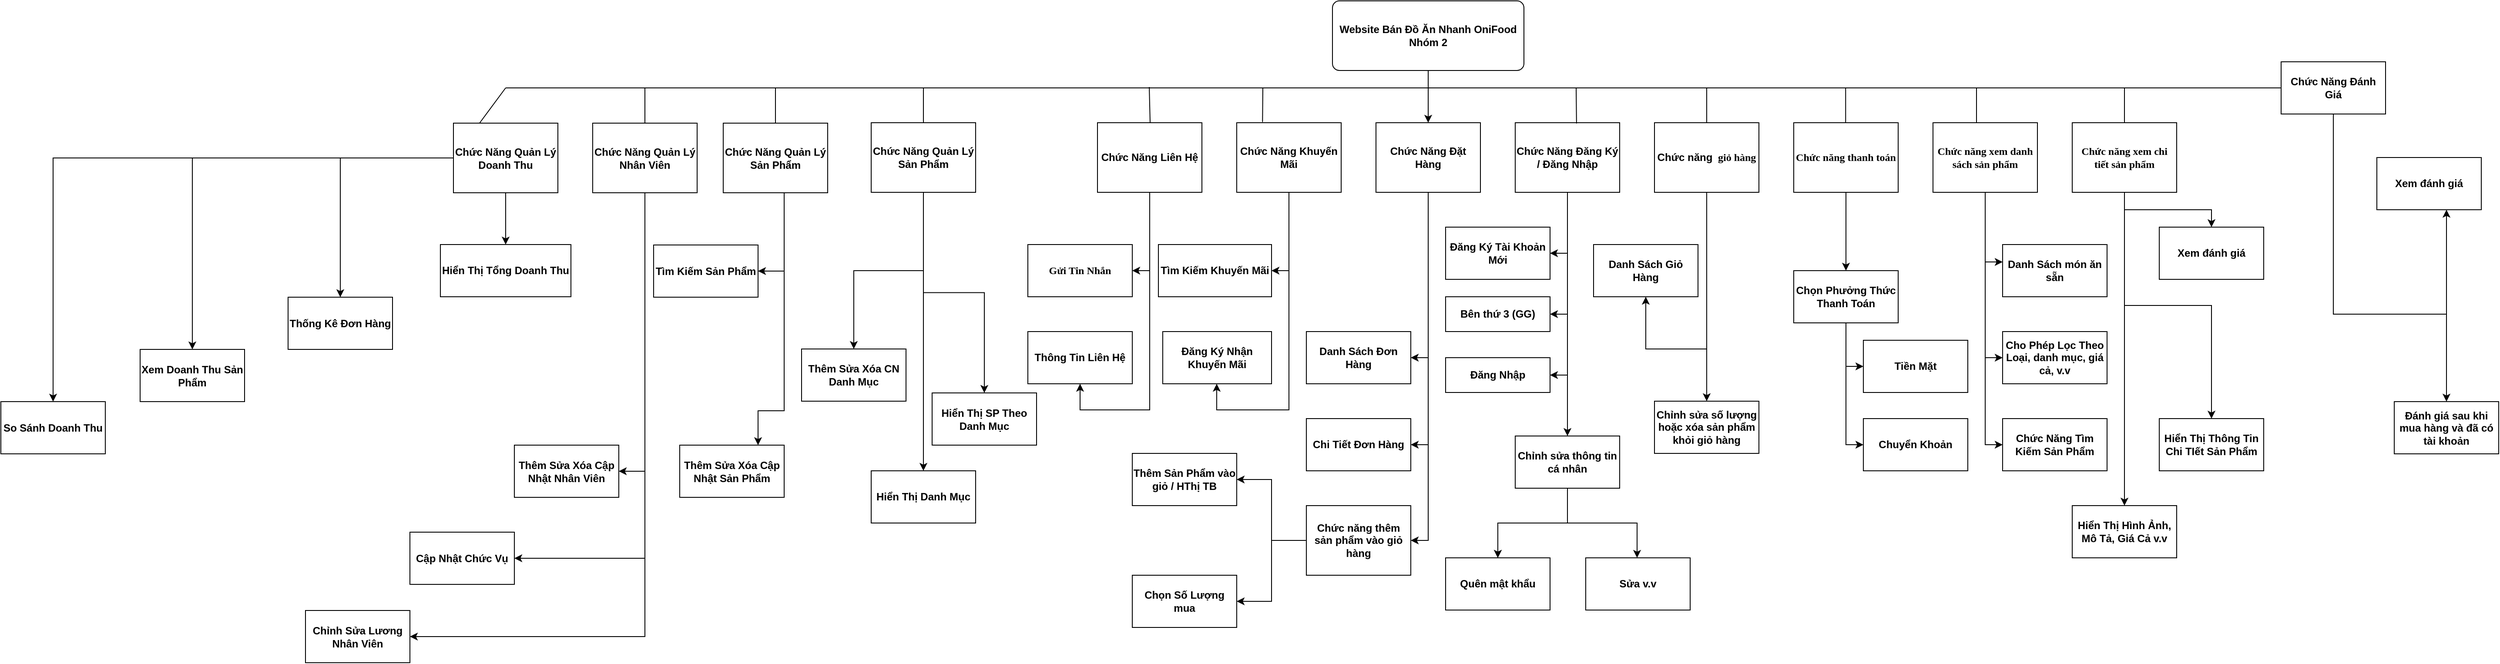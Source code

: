 <mxfile version="21.7.5" type="device">
  <diagram name="OniFood" id="OR6b2VPuBH0pc7KahTQA">
    <mxGraphModel dx="2245" dy="820" grid="1" gridSize="10" guides="1" tooltips="1" connect="1" arrows="1" fold="1" page="1" pageScale="1" pageWidth="827" pageHeight="1169" math="0" shadow="0">
      <root>
        <mxCell id="0" />
        <mxCell id="1" parent="0" />
        <mxCell id="JXF57cdKHZxP8kZ4O-Q4-38" value="" style="edgeStyle=orthogonalEdgeStyle;rounded=0;orthogonalLoop=1;jettySize=auto;html=1;align=center;fontStyle=1" parent="1" source="JXF57cdKHZxP8kZ4O-Q4-4" target="JXF57cdKHZxP8kZ4O-Q4-37" edge="1">
          <mxGeometry relative="1" as="geometry" />
        </mxCell>
        <mxCell id="JXF57cdKHZxP8kZ4O-Q4-40" value="" style="edgeStyle=orthogonalEdgeStyle;rounded=0;orthogonalLoop=1;jettySize=auto;html=1;align=center;fontStyle=1" parent="1" source="JXF57cdKHZxP8kZ4O-Q4-4" target="JXF57cdKHZxP8kZ4O-Q4-39" edge="1">
          <mxGeometry relative="1" as="geometry" />
        </mxCell>
        <mxCell id="JXF57cdKHZxP8kZ4O-Q4-42" value="" style="rounded=0;orthogonalLoop=1;jettySize=auto;html=1;align=center;fontStyle=1;edgeStyle=orthogonalEdgeStyle;" parent="1" source="JXF57cdKHZxP8kZ4O-Q4-4" target="JXF57cdKHZxP8kZ4O-Q4-41" edge="1">
          <mxGeometry relative="1" as="geometry" />
        </mxCell>
        <mxCell id="JXF57cdKHZxP8kZ4O-Q4-44" value="" style="edgeStyle=orthogonalEdgeStyle;rounded=0;orthogonalLoop=1;jettySize=auto;html=1;" parent="1" source="JXF57cdKHZxP8kZ4O-Q4-4" target="JXF57cdKHZxP8kZ4O-Q4-43" edge="1">
          <mxGeometry relative="1" as="geometry" />
        </mxCell>
        <mxCell id="JXF57cdKHZxP8kZ4O-Q4-4" value="Chức Năng Quản Lý Doanh Thu" style="whiteSpace=wrap;html=1;align=center;fontStyle=1" parent="1" vertex="1">
          <mxGeometry x="-60" y="200.5" width="120" height="80" as="geometry" />
        </mxCell>
        <mxCell id="JXF57cdKHZxP8kZ4O-Q4-46" value="" style="edgeStyle=orthogonalEdgeStyle;rounded=0;orthogonalLoop=1;jettySize=auto;html=1;" parent="1" source="JXF57cdKHZxP8kZ4O-Q4-5" target="JXF57cdKHZxP8kZ4O-Q4-45" edge="1">
          <mxGeometry relative="1" as="geometry">
            <Array as="points">
              <mxPoint x="160" y="750.5" />
              <mxPoint x="160" y="750.5" />
            </Array>
          </mxGeometry>
        </mxCell>
        <mxCell id="JXF57cdKHZxP8kZ4O-Q4-48" value="" style="edgeStyle=elbowEdgeStyle;rounded=0;orthogonalLoop=1;jettySize=auto;html=1;exitX=0.5;exitY=1;exitDx=0;exitDy=0;" parent="1" source="JXF57cdKHZxP8kZ4O-Q4-5" target="JXF57cdKHZxP8kZ4O-Q4-47" edge="1">
          <mxGeometry relative="1" as="geometry">
            <mxPoint x="100" y="270.553" as="sourcePoint" />
            <Array as="points">
              <mxPoint x="160" y="420.5" />
            </Array>
          </mxGeometry>
        </mxCell>
        <mxCell id="JXF57cdKHZxP8kZ4O-Q4-50" value="" style="edgeStyle=elbowEdgeStyle;rounded=0;orthogonalLoop=1;jettySize=auto;html=1;" parent="1" source="JXF57cdKHZxP8kZ4O-Q4-5" target="JXF57cdKHZxP8kZ4O-Q4-49" edge="1">
          <mxGeometry relative="1" as="geometry">
            <Array as="points">
              <mxPoint x="160" y="620.5" />
            </Array>
          </mxGeometry>
        </mxCell>
        <mxCell id="JXF57cdKHZxP8kZ4O-Q4-5" value="Chức Năng Quản Lý Nhân Viên" style="whiteSpace=wrap;html=1;align=center;fontStyle=1" parent="1" vertex="1">
          <mxGeometry x="100" y="200.5" width="120" height="80" as="geometry" />
        </mxCell>
        <mxCell id="JXF57cdKHZxP8kZ4O-Q4-52" style="edgeStyle=orthogonalEdgeStyle;rounded=0;orthogonalLoop=1;jettySize=auto;html=1;" parent="1" source="JXF57cdKHZxP8kZ4O-Q4-6" target="JXF57cdKHZxP8kZ4O-Q4-51" edge="1">
          <mxGeometry relative="1" as="geometry">
            <mxPoint x="320.067" y="380.5" as="sourcePoint" />
            <Array as="points">
              <mxPoint x="320" y="531" />
              <mxPoint x="290" y="531" />
            </Array>
            <mxPoint x="320" y="560.5" as="targetPoint" />
          </mxGeometry>
        </mxCell>
        <mxCell id="JXF57cdKHZxP8kZ4O-Q4-54" style="edgeStyle=elbowEdgeStyle;rounded=0;orthogonalLoop=1;jettySize=auto;html=1;elbow=vertical;" parent="1" source="JXF57cdKHZxP8kZ4O-Q4-6" target="JXF57cdKHZxP8kZ4O-Q4-53" edge="1">
          <mxGeometry relative="1" as="geometry">
            <mxPoint x="320" y="380.5" as="sourcePoint" />
            <Array as="points">
              <mxPoint x="320" y="370.5" />
            </Array>
          </mxGeometry>
        </mxCell>
        <mxCell id="JXF57cdKHZxP8kZ4O-Q4-6" value="Chức Năng Quản Lý Sản Phẩm" style="whiteSpace=wrap;html=1;align=center;fontStyle=1" parent="1" vertex="1">
          <mxGeometry x="250" y="200.5" width="120" height="80" as="geometry" />
        </mxCell>
        <mxCell id="JXF57cdKHZxP8kZ4O-Q4-56" value="" style="edgeStyle=orthogonalEdgeStyle;rounded=0;orthogonalLoop=1;jettySize=auto;html=1;" parent="1" source="JXF57cdKHZxP8kZ4O-Q4-7" target="JXF57cdKHZxP8kZ4O-Q4-55" edge="1">
          <mxGeometry relative="1" as="geometry">
            <Array as="points">
              <mxPoint x="740" y="370" />
            </Array>
          </mxGeometry>
        </mxCell>
        <mxCell id="JXF57cdKHZxP8kZ4O-Q4-59" value="" style="edgeStyle=orthogonalEdgeStyle;rounded=0;orthogonalLoop=1;jettySize=auto;html=1;" parent="1" source="JXF57cdKHZxP8kZ4O-Q4-7" target="JXF57cdKHZxP8kZ4O-Q4-58" edge="1">
          <mxGeometry relative="1" as="geometry">
            <Array as="points">
              <mxPoint x="740" y="530" />
              <mxPoint x="660" y="530" />
            </Array>
          </mxGeometry>
        </mxCell>
        <mxCell id="JXF57cdKHZxP8kZ4O-Q4-7" value="Chức Năng Liên Hệ" style="whiteSpace=wrap;html=1;align=center;fontStyle=1" parent="1" vertex="1">
          <mxGeometry x="680" y="200" width="120" height="80" as="geometry" />
        </mxCell>
        <mxCell id="JXF57cdKHZxP8kZ4O-Q4-62" style="edgeStyle=orthogonalEdgeStyle;rounded=0;orthogonalLoop=1;jettySize=auto;html=1;" parent="1" source="JXF57cdKHZxP8kZ4O-Q4-8" target="JXF57cdKHZxP8kZ4O-Q4-61" edge="1">
          <mxGeometry relative="1" as="geometry">
            <Array as="points">
              <mxPoint x="900" y="370" />
            </Array>
          </mxGeometry>
        </mxCell>
        <mxCell id="JXF57cdKHZxP8kZ4O-Q4-64" value="" style="edgeStyle=orthogonalEdgeStyle;rounded=0;orthogonalLoop=1;jettySize=auto;html=1;" parent="1" source="JXF57cdKHZxP8kZ4O-Q4-8" target="JXF57cdKHZxP8kZ4O-Q4-63" edge="1">
          <mxGeometry relative="1" as="geometry">
            <Array as="points">
              <mxPoint x="900" y="530" />
              <mxPoint x="817" y="530" />
            </Array>
          </mxGeometry>
        </mxCell>
        <mxCell id="JXF57cdKHZxP8kZ4O-Q4-8" value="Chức Năng Khuyến Mãi" style="whiteSpace=wrap;html=1;align=center;fontStyle=1" parent="1" vertex="1">
          <mxGeometry x="840" y="200" width="120" height="80" as="geometry" />
        </mxCell>
        <mxCell id="JXF57cdKHZxP8kZ4O-Q4-71" value="" style="edgeStyle=orthogonalEdgeStyle;rounded=0;orthogonalLoop=1;jettySize=auto;html=1;" parent="1" source="JXF57cdKHZxP8kZ4O-Q4-9" target="JXF57cdKHZxP8kZ4O-Q4-70" edge="1">
          <mxGeometry relative="1" as="geometry">
            <Array as="points">
              <mxPoint x="1060" y="470" />
            </Array>
          </mxGeometry>
        </mxCell>
        <mxCell id="JXF57cdKHZxP8kZ4O-Q4-73" value="" style="edgeStyle=orthogonalEdgeStyle;rounded=0;orthogonalLoop=1;jettySize=auto;html=1;" parent="1" source="JXF57cdKHZxP8kZ4O-Q4-9" target="JXF57cdKHZxP8kZ4O-Q4-72" edge="1">
          <mxGeometry relative="1" as="geometry">
            <Array as="points">
              <mxPoint x="1060" y="570" />
            </Array>
          </mxGeometry>
        </mxCell>
        <mxCell id="JXF57cdKHZxP8kZ4O-Q4-75" value="" style="edgeStyle=orthogonalEdgeStyle;rounded=0;orthogonalLoop=1;jettySize=auto;html=1;" parent="1" source="JXF57cdKHZxP8kZ4O-Q4-9" target="JXF57cdKHZxP8kZ4O-Q4-74" edge="1">
          <mxGeometry relative="1" as="geometry">
            <Array as="points">
              <mxPoint x="1060" y="680" />
            </Array>
          </mxGeometry>
        </mxCell>
        <mxCell id="JXF57cdKHZxP8kZ4O-Q4-9" value="Chức Năng Đặt Hàng" style="whiteSpace=wrap;html=1;align=center;fontStyle=1" parent="1" vertex="1">
          <mxGeometry x="1000" y="200" width="120" height="80" as="geometry" />
        </mxCell>
        <mxCell id="JXF57cdKHZxP8kZ4O-Q4-113" value="" style="edgeStyle=orthogonalEdgeStyle;rounded=0;orthogonalLoop=1;jettySize=auto;html=1;" parent="1" source="JXF57cdKHZxP8kZ4O-Q4-10" target="JXF57cdKHZxP8kZ4O-Q4-112" edge="1">
          <mxGeometry relative="1" as="geometry">
            <mxPoint x="1160" y="350" as="sourcePoint" />
            <mxPoint x="1150" y="770" as="targetPoint" />
            <Array as="points">
              <mxPoint x="1220" y="420" />
            </Array>
          </mxGeometry>
        </mxCell>
        <mxCell id="JXF57cdKHZxP8kZ4O-Q4-115" value="" style="edgeStyle=orthogonalEdgeStyle;rounded=0;orthogonalLoop=1;jettySize=auto;html=1;" parent="1" source="JXF57cdKHZxP8kZ4O-Q4-10" target="JXF57cdKHZxP8kZ4O-Q4-114" edge="1">
          <mxGeometry relative="1" as="geometry">
            <Array as="points">
              <mxPoint x="1220" y="350" />
            </Array>
          </mxGeometry>
        </mxCell>
        <mxCell id="JXF57cdKHZxP8kZ4O-Q4-117" value="" style="edgeStyle=orthogonalEdgeStyle;rounded=0;orthogonalLoop=1;jettySize=auto;html=1;" parent="1" source="JXF57cdKHZxP8kZ4O-Q4-10" target="JXF57cdKHZxP8kZ4O-Q4-116" edge="1">
          <mxGeometry relative="1" as="geometry">
            <Array as="points">
              <mxPoint x="1220" y="490" />
            </Array>
          </mxGeometry>
        </mxCell>
        <mxCell id="JXF57cdKHZxP8kZ4O-Q4-119" value="" style="edgeStyle=orthogonalEdgeStyle;rounded=0;orthogonalLoop=1;jettySize=auto;html=1;" parent="1" source="JXF57cdKHZxP8kZ4O-Q4-10" target="JXF57cdKHZxP8kZ4O-Q4-118" edge="1">
          <mxGeometry relative="1" as="geometry" />
        </mxCell>
        <mxCell id="JXF57cdKHZxP8kZ4O-Q4-10" value="Chức Năng Đăng Ký / Đăng Nhập" style="whiteSpace=wrap;html=1;align=center;fontStyle=1" parent="1" vertex="1">
          <mxGeometry x="1160" y="200" width="120" height="80" as="geometry" />
        </mxCell>
        <mxCell id="JXF57cdKHZxP8kZ4O-Q4-109" value="" style="edgeStyle=orthogonalEdgeStyle;rounded=0;orthogonalLoop=1;jettySize=auto;html=1;" parent="1" source="JXF57cdKHZxP8kZ4O-Q4-11" target="JXF57cdKHZxP8kZ4O-Q4-107" edge="1">
          <mxGeometry relative="1" as="geometry">
            <Array as="points">
              <mxPoint x="1380" y="460" />
            </Array>
          </mxGeometry>
        </mxCell>
        <mxCell id="JXF57cdKHZxP8kZ4O-Q4-111" value="" style="edgeStyle=orthogonalEdgeStyle;rounded=0;orthogonalLoop=1;jettySize=auto;html=1;" parent="1" source="JXF57cdKHZxP8kZ4O-Q4-11" target="JXF57cdKHZxP8kZ4O-Q4-110" edge="1">
          <mxGeometry relative="1" as="geometry" />
        </mxCell>
        <mxCell id="JXF57cdKHZxP8kZ4O-Q4-11" value="Chức năng&amp;nbsp;&lt;span style=&quot;border-color: var(--border-color); font-family: &amp;quot;Times New Roman&amp;quot;; text-indent: -29.76px;&quot;&gt;&lt;span style=&quot;border-color: var(--border-color);&quot;&gt;&amp;nbsp;&lt;/span&gt;giỏ hàng&lt;br&gt;&lt;/span&gt;" style="whiteSpace=wrap;html=1;align=center;fontStyle=1" parent="1" vertex="1">
          <mxGeometry x="1320" y="200" width="120" height="80" as="geometry" />
        </mxCell>
        <mxCell id="JXF57cdKHZxP8kZ4O-Q4-99" value="" style="edgeStyle=orthogonalEdgeStyle;rounded=0;orthogonalLoop=1;jettySize=auto;html=1;" parent="1" source="JXF57cdKHZxP8kZ4O-Q4-12" target="JXF57cdKHZxP8kZ4O-Q4-98" edge="1">
          <mxGeometry relative="1" as="geometry" />
        </mxCell>
        <mxCell id="JXF57cdKHZxP8kZ4O-Q4-12" value="&lt;span style=&quot;border-color: var(--border-color); font-family: &amp;quot;Times New Roman&amp;quot;; text-indent: -29.76px;&quot;&gt;Chức năng t&lt;span style=&quot;border-color: var(--border-color); text-indent: -29.76px;&quot;&gt;hanh toán&lt;/span&gt;&lt;br&gt;&lt;/span&gt;" style="whiteSpace=wrap;html=1;align=center;fontStyle=1" parent="1" vertex="1">
          <mxGeometry x="1480" y="200" width="120" height="80" as="geometry" />
        </mxCell>
        <mxCell id="JXF57cdKHZxP8kZ4O-Q4-93" value="" style="edgeStyle=orthogonalEdgeStyle;rounded=0;orthogonalLoop=1;jettySize=auto;html=1;" parent="1" source="JXF57cdKHZxP8kZ4O-Q4-13" target="JXF57cdKHZxP8kZ4O-Q4-92" edge="1">
          <mxGeometry relative="1" as="geometry">
            <Array as="points">
              <mxPoint x="1700" y="360" />
            </Array>
          </mxGeometry>
        </mxCell>
        <mxCell id="JXF57cdKHZxP8kZ4O-Q4-95" value="" style="edgeStyle=orthogonalEdgeStyle;rounded=0;orthogonalLoop=1;jettySize=auto;html=1;" parent="1" source="JXF57cdKHZxP8kZ4O-Q4-13" target="JXF57cdKHZxP8kZ4O-Q4-94" edge="1">
          <mxGeometry relative="1" as="geometry">
            <Array as="points">
              <mxPoint x="1700" y="470" />
            </Array>
          </mxGeometry>
        </mxCell>
        <mxCell id="JXF57cdKHZxP8kZ4O-Q4-97" value="" style="edgeStyle=orthogonalEdgeStyle;rounded=0;orthogonalLoop=1;jettySize=auto;html=1;" parent="1" source="JXF57cdKHZxP8kZ4O-Q4-13" target="JXF57cdKHZxP8kZ4O-Q4-96" edge="1">
          <mxGeometry relative="1" as="geometry">
            <Array as="points">
              <mxPoint x="1700" y="570" />
            </Array>
          </mxGeometry>
        </mxCell>
        <mxCell id="JXF57cdKHZxP8kZ4O-Q4-13" value="&lt;span style=&quot;border-color: var(--border-color); font-family: &amp;quot;Times New Roman&amp;quot;; text-indent: -29.76px;&quot;&gt;Chức năng x&lt;span style=&quot;border-color: var(--border-color); text-indent: -29.76px;&quot;&gt;em danh sách sản phẩm&lt;/span&gt;&lt;br&gt;&lt;/span&gt;" style="whiteSpace=wrap;html=1;align=center;fontStyle=1" parent="1" vertex="1">
          <mxGeometry x="1640" y="200" width="120" height="80" as="geometry" />
        </mxCell>
        <mxCell id="JXF57cdKHZxP8kZ4O-Q4-83" value="" style="edgeStyle=orthogonalEdgeStyle;rounded=0;orthogonalLoop=1;jettySize=auto;html=1;" parent="1" source="JXF57cdKHZxP8kZ4O-Q4-14" target="JXF57cdKHZxP8kZ4O-Q4-82" edge="1">
          <mxGeometry relative="1" as="geometry">
            <mxPoint x="1840" y="280" as="sourcePoint" />
            <Array as="points">
              <mxPoint x="1860" y="650" />
              <mxPoint x="1860" y="650" />
            </Array>
          </mxGeometry>
        </mxCell>
        <mxCell id="JXF57cdKHZxP8kZ4O-Q4-85" value="" style="edgeStyle=orthogonalEdgeStyle;rounded=0;orthogonalLoop=1;jettySize=auto;html=1;" parent="1" source="JXF57cdKHZxP8kZ4O-Q4-14" target="JXF57cdKHZxP8kZ4O-Q4-84" edge="1">
          <mxGeometry relative="1" as="geometry" />
        </mxCell>
        <mxCell id="JXF57cdKHZxP8kZ4O-Q4-87" value="" style="edgeStyle=orthogonalEdgeStyle;rounded=0;orthogonalLoop=1;jettySize=auto;html=1;" parent="1" source="JXF57cdKHZxP8kZ4O-Q4-14" target="JXF57cdKHZxP8kZ4O-Q4-88" edge="1">
          <mxGeometry relative="1" as="geometry" />
        </mxCell>
        <mxCell id="JXF57cdKHZxP8kZ4O-Q4-14" value="&lt;span style=&quot;border-color: var(--border-color); font-family: &amp;quot;Times New Roman&amp;quot;; text-indent: -29.76px;&quot;&gt;Chức năng x&lt;span style=&quot;border-color: var(--border-color); text-indent: -29.76px;&quot;&gt;em chi tiết sản phẩm&lt;/span&gt;&lt;br&gt;&lt;/span&gt;" style="whiteSpace=wrap;html=1;align=center;fontStyle=1" parent="1" vertex="1">
          <mxGeometry x="1800" y="200" width="120" height="80" as="geometry" />
        </mxCell>
        <mxCell id="JXF57cdKHZxP8kZ4O-Q4-21" value="" style="edgeStyle=orthogonalEdgeStyle;rounded=0;orthogonalLoop=1;jettySize=auto;html=1;align=center;fontStyle=1" parent="1" source="JXF57cdKHZxP8kZ4O-Q4-15" target="JXF57cdKHZxP8kZ4O-Q4-9" edge="1">
          <mxGeometry relative="1" as="geometry" />
        </mxCell>
        <mxCell id="JXF57cdKHZxP8kZ4O-Q4-15" value="Website Bán Đồ Ăn Nhanh OniFood&lt;br&gt;Nhóm 2" style="rounded=1;arcSize=10;whiteSpace=wrap;html=1;align=center;fontStyle=1" parent="1" vertex="1">
          <mxGeometry x="950" y="60" width="220" height="80" as="geometry" />
        </mxCell>
        <mxCell id="JXF57cdKHZxP8kZ4O-Q4-17" value="" style="endArrow=none;html=1;rounded=0;entryX=0.5;entryY=1;entryDx=0;entryDy=0;align=center;fontStyle=1" parent="1" target="JXF57cdKHZxP8kZ4O-Q4-15" edge="1">
          <mxGeometry relative="1" as="geometry">
            <mxPoint x="1060" y="170" as="sourcePoint" />
            <mxPoint x="1130" y="170" as="targetPoint" />
          </mxGeometry>
        </mxCell>
        <mxCell id="JXF57cdKHZxP8kZ4O-Q4-20" value="" style="endArrow=none;html=1;rounded=0;align=center;fontStyle=1" parent="1" edge="1">
          <mxGeometry relative="1" as="geometry">
            <mxPoint y="160" as="sourcePoint" />
            <mxPoint x="1860" y="160" as="targetPoint" />
          </mxGeometry>
        </mxCell>
        <mxCell id="JXF57cdKHZxP8kZ4O-Q4-26" value="" style="endArrow=none;html=1;rounded=0;align=center;fontStyle=1" parent="1" source="JXF57cdKHZxP8kZ4O-Q4-5" edge="1">
          <mxGeometry relative="1" as="geometry">
            <mxPoint x="167" y="200.5" as="sourcePoint" />
            <mxPoint x="160" y="160.5" as="targetPoint" />
            <Array as="points">
              <mxPoint x="160" y="180.5" />
            </Array>
          </mxGeometry>
        </mxCell>
        <mxCell id="JXF57cdKHZxP8kZ4O-Q4-27" value="" style="endArrow=none;html=1;rounded=0;exitX=0.25;exitY=0;exitDx=0;exitDy=0;align=center;fontStyle=1" parent="1" source="JXF57cdKHZxP8kZ4O-Q4-4" edge="1">
          <mxGeometry relative="1" as="geometry">
            <mxPoint x="200" y="270.5" as="sourcePoint" />
            <mxPoint y="160" as="targetPoint" />
          </mxGeometry>
        </mxCell>
        <mxCell id="JXF57cdKHZxP8kZ4O-Q4-28" value="" style="endArrow=none;html=1;rounded=0;exitX=0.5;exitY=0;exitDx=0;exitDy=0;align=center;fontStyle=1" parent="1" source="JXF57cdKHZxP8kZ4O-Q4-11" edge="1">
          <mxGeometry relative="1" as="geometry">
            <mxPoint x="1391" y="200" as="sourcePoint" />
            <mxPoint x="1380" y="160" as="targetPoint" />
          </mxGeometry>
        </mxCell>
        <mxCell id="JXF57cdKHZxP8kZ4O-Q4-29" value="" style="endArrow=none;html=1;rounded=0;exitX=0.587;exitY=0.011;exitDx=0;exitDy=0;exitPerimeter=0;align=center;fontStyle=1" parent="1" source="JXF57cdKHZxP8kZ4O-Q4-10" edge="1">
          <mxGeometry relative="1" as="geometry">
            <mxPoint x="1231" y="200" as="sourcePoint" />
            <mxPoint x="1230" y="160" as="targetPoint" />
          </mxGeometry>
        </mxCell>
        <mxCell id="JXF57cdKHZxP8kZ4O-Q4-30" value="" style="endArrow=none;html=1;rounded=0;exitX=0.247;exitY=-0.01;exitDx=0;exitDy=0;exitPerimeter=0;align=center;fontStyle=1" parent="1" source="JXF57cdKHZxP8kZ4O-Q4-8" edge="1">
          <mxGeometry relative="1" as="geometry">
            <mxPoint x="891" y="200" as="sourcePoint" />
            <mxPoint x="870" y="160" as="targetPoint" />
          </mxGeometry>
        </mxCell>
        <mxCell id="JXF57cdKHZxP8kZ4O-Q4-31" value="" style="endArrow=none;html=1;rounded=0;exitX=0.339;exitY=0.007;exitDx=0;exitDy=0;exitPerimeter=0;align=center;fontStyle=1" parent="1" edge="1">
          <mxGeometry relative="1" as="geometry">
            <mxPoint x="740.5" y="200" as="sourcePoint" />
            <mxPoint x="739.5" y="159" as="targetPoint" />
          </mxGeometry>
        </mxCell>
        <mxCell id="JXF57cdKHZxP8kZ4O-Q4-32" value="" style="endArrow=none;html=1;rounded=0;align=center;fontStyle=1" parent="1" source="JXF57cdKHZxP8kZ4O-Q4-6" edge="1">
          <mxGeometry relative="1" as="geometry">
            <mxPoint x="311" y="200.5" as="sourcePoint" />
            <mxPoint x="310" y="159.5" as="targetPoint" />
          </mxGeometry>
        </mxCell>
        <mxCell id="JXF57cdKHZxP8kZ4O-Q4-33" value="" style="endArrow=none;html=1;rounded=0;exitX=0.5;exitY=0;exitDx=0;exitDy=0;align=center;fontStyle=1" parent="1" edge="1">
          <mxGeometry relative="1" as="geometry">
            <mxPoint x="1539.63" y="200" as="sourcePoint" />
            <mxPoint x="1539.63" y="160" as="targetPoint" />
          </mxGeometry>
        </mxCell>
        <mxCell id="JXF57cdKHZxP8kZ4O-Q4-34" value="" style="endArrow=none;html=1;rounded=0;exitX=0.5;exitY=0;exitDx=0;exitDy=0;align=center;fontStyle=1" parent="1" edge="1">
          <mxGeometry relative="1" as="geometry">
            <mxPoint x="1690" y="200" as="sourcePoint" />
            <mxPoint x="1690" y="160" as="targetPoint" />
          </mxGeometry>
        </mxCell>
        <mxCell id="JXF57cdKHZxP8kZ4O-Q4-35" value="" style="endArrow=none;html=1;rounded=0;align=center;fontStyle=1" parent="1" source="JXF57cdKHZxP8kZ4O-Q4-14" edge="1">
          <mxGeometry relative="1" as="geometry">
            <mxPoint x="1880" y="200" as="sourcePoint" />
            <mxPoint x="1860" y="160" as="targetPoint" />
          </mxGeometry>
        </mxCell>
        <mxCell id="JXF57cdKHZxP8kZ4O-Q4-37" value="Thống Kê Đơn Hàng" style="whiteSpace=wrap;html=1;align=center;fontStyle=1" parent="1" vertex="1">
          <mxGeometry x="-250" y="400.5" width="120" height="60" as="geometry" />
        </mxCell>
        <mxCell id="JXF57cdKHZxP8kZ4O-Q4-39" value="Xem Doanh Thu Sản Phẩm" style="whiteSpace=wrap;html=1;align=center;fontStyle=1" parent="1" vertex="1">
          <mxGeometry x="-420" y="460.5" width="120" height="60" as="geometry" />
        </mxCell>
        <mxCell id="JXF57cdKHZxP8kZ4O-Q4-41" value="&lt;div style=&quot;margin-top: 0pt; margin-bottom: 0pt; margin-left: 0.38in; text-indent: -0.38in;&quot; class=&quot;O0&quot;&gt;Hiển Thị Tổng Doanh Thu&lt;/div&gt;" style="whiteSpace=wrap;html=1;align=center;fontStyle=1;horizontal=1;" parent="1" vertex="1">
          <mxGeometry x="-75" y="340" width="150" height="60" as="geometry" />
        </mxCell>
        <mxCell id="JXF57cdKHZxP8kZ4O-Q4-43" value="So Sánh Doanh Thu" style="whiteSpace=wrap;html=1;fontStyle=1;" parent="1" vertex="1">
          <mxGeometry x="-580" y="520.5" width="120" height="60" as="geometry" />
        </mxCell>
        <mxCell id="JXF57cdKHZxP8kZ4O-Q4-45" value="Chỉnh Sửa Lương Nhân Viên" style="whiteSpace=wrap;html=1;fontStyle=1;" parent="1" vertex="1">
          <mxGeometry x="-230" y="760.5" width="120" height="60" as="geometry" />
        </mxCell>
        <mxCell id="JXF57cdKHZxP8kZ4O-Q4-47" value="Thêm Sửa Xóa Cập Nhật Nhân Viên" style="whiteSpace=wrap;html=1;fontStyle=1;" parent="1" vertex="1">
          <mxGeometry x="10" y="570.5" width="120" height="60" as="geometry" />
        </mxCell>
        <mxCell id="JXF57cdKHZxP8kZ4O-Q4-49" value="Cập Nhật Chức Vụ" style="whiteSpace=wrap;html=1;fontStyle=1;" parent="1" vertex="1">
          <mxGeometry x="-110" y="670.5" width="120" height="60" as="geometry" />
        </mxCell>
        <mxCell id="JXF57cdKHZxP8kZ4O-Q4-51" value="Thêm Sửa Xóa Cập Nhật Sản Phẩm" style="whiteSpace=wrap;html=1;fontStyle=1;" parent="1" vertex="1">
          <mxGeometry x="200" y="570.5" width="120" height="60" as="geometry" />
        </mxCell>
        <mxCell id="JXF57cdKHZxP8kZ4O-Q4-53" value="Tìm Kiếm Sản Phẩm" style="whiteSpace=wrap;html=1;fontStyle=1;" parent="1" vertex="1">
          <mxGeometry x="170" y="340.5" width="120" height="60" as="geometry" />
        </mxCell>
        <mxCell id="JXF57cdKHZxP8kZ4O-Q4-55" value="&lt;div style=&quot;margin-top: 0pt; margin-bottom: 0pt; margin-left: 0.38in; text-indent: -0.38in; font-family: &amp;quot;Times New Roman&amp;quot;;&quot; class=&quot;O0&quot;&gt;&lt;b&gt;Gửi Tin Nhắn&lt;/b&gt;&lt;/div&gt;" style="whiteSpace=wrap;html=1;align=center;fontStyle=0" parent="1" vertex="1">
          <mxGeometry x="600" y="340" width="120" height="60" as="geometry" />
        </mxCell>
        <mxCell id="JXF57cdKHZxP8kZ4O-Q4-58" value="Thông Tin Liên Hệ" style="whiteSpace=wrap;html=1;align=center;fontStyle=1" parent="1" vertex="1">
          <mxGeometry x="600" y="440" width="120" height="60" as="geometry" />
        </mxCell>
        <mxCell id="JXF57cdKHZxP8kZ4O-Q4-61" value="Tìm Kiếm Khuyến Mãi" style="whiteSpace=wrap;html=1;align=center;fontStyle=1" parent="1" vertex="1">
          <mxGeometry x="750" y="340" width="130" height="60" as="geometry" />
        </mxCell>
        <mxCell id="JXF57cdKHZxP8kZ4O-Q4-63" value="Đăng Ký Nhận Khuyến Mãi" style="whiteSpace=wrap;html=1;align=center;fontStyle=1" parent="1" vertex="1">
          <mxGeometry x="755" y="440" width="125" height="60" as="geometry" />
        </mxCell>
        <mxCell id="JXF57cdKHZxP8kZ4O-Q4-70" value="Danh Sách Đơn Hàng" style="whiteSpace=wrap;html=1;fontStyle=1;" parent="1" vertex="1">
          <mxGeometry x="920" y="440" width="120" height="60" as="geometry" />
        </mxCell>
        <mxCell id="JXF57cdKHZxP8kZ4O-Q4-72" value="Chi Tiết Đơn Hàng" style="whiteSpace=wrap;html=1;fontStyle=1;" parent="1" vertex="1">
          <mxGeometry x="920" y="540" width="120" height="60" as="geometry" />
        </mxCell>
        <mxCell id="JXF57cdKHZxP8kZ4O-Q4-77" value="" style="edgeStyle=orthogonalEdgeStyle;rounded=0;orthogonalLoop=1;jettySize=auto;html=1;" parent="1" source="JXF57cdKHZxP8kZ4O-Q4-74" target="JXF57cdKHZxP8kZ4O-Q4-76" edge="1">
          <mxGeometry relative="1" as="geometry" />
        </mxCell>
        <mxCell id="JXF57cdKHZxP8kZ4O-Q4-79" value="" style="edgeStyle=orthogonalEdgeStyle;rounded=0;orthogonalLoop=1;jettySize=auto;html=1;" parent="1" source="JXF57cdKHZxP8kZ4O-Q4-74" target="JXF57cdKHZxP8kZ4O-Q4-78" edge="1">
          <mxGeometry relative="1" as="geometry" />
        </mxCell>
        <mxCell id="JXF57cdKHZxP8kZ4O-Q4-74" value="Chức năng thêm sản phẩm vào giỏ hàng" style="whiteSpace=wrap;html=1;align=center;fontStyle=1" parent="1" vertex="1">
          <mxGeometry x="920" y="640" width="120" height="80" as="geometry" />
        </mxCell>
        <mxCell id="JXF57cdKHZxP8kZ4O-Q4-76" value="Thêm Sản Phẩm vào giỏ / HThị TB" style="whiteSpace=wrap;html=1;fontStyle=1;" parent="1" vertex="1">
          <mxGeometry x="720" y="580" width="120" height="60" as="geometry" />
        </mxCell>
        <mxCell id="JXF57cdKHZxP8kZ4O-Q4-78" value="Chọn Số Lượng mua" style="whiteSpace=wrap;html=1;fontStyle=1;" parent="1" vertex="1">
          <mxGeometry x="720" y="720" width="120" height="60" as="geometry" />
        </mxCell>
        <mxCell id="JXF57cdKHZxP8kZ4O-Q4-82" value="Hiển Thị Hình Ảnh, Mô Tả, Giá Cả v.v" style="whiteSpace=wrap;html=1;fontStyle=1;" parent="1" vertex="1">
          <mxGeometry x="1800" y="640" width="120" height="60" as="geometry" />
        </mxCell>
        <mxCell id="JXF57cdKHZxP8kZ4O-Q4-84" value="Hiển Thị Thông Tin Chi TIết Sản Phẩm" style="whiteSpace=wrap;html=1;fontStyle=1;" parent="1" vertex="1">
          <mxGeometry x="1900" y="540" width="120" height="60" as="geometry" />
        </mxCell>
        <mxCell id="JXF57cdKHZxP8kZ4O-Q4-91" value="" style="edgeStyle=orthogonalEdgeStyle;rounded=0;orthogonalLoop=1;jettySize=auto;html=1;" parent="1" edge="1">
          <mxGeometry relative="1" as="geometry">
            <Array as="points">
              <mxPoint x="2100" y="190" />
              <mxPoint x="2100" y="420" />
              <mxPoint x="2230" y="420" />
            </Array>
            <mxPoint x="2110.004" y="190.0" as="sourcePoint" />
            <mxPoint x="2230.004" y="520.5" as="targetPoint" />
          </mxGeometry>
        </mxCell>
        <mxCell id="JXF57cdKHZxP8kZ4O-Q4-86" value="Chức Năng Đánh Giá" style="whiteSpace=wrap;html=1;fontStyle=1;" parent="1" vertex="1">
          <mxGeometry x="2040" y="130" width="120" height="60" as="geometry" />
        </mxCell>
        <mxCell id="JXF57cdKHZxP8kZ4O-Q4-88" value="Xem đánh giá" style="whiteSpace=wrap;html=1;fontStyle=1;" parent="1" vertex="1">
          <mxGeometry x="1900" y="320" width="120" height="60" as="geometry" />
        </mxCell>
        <mxCell id="JXF57cdKHZxP8kZ4O-Q4-90" value="Đánh giá sau khi mua hàng và đã có tài khoản" style="whiteSpace=wrap;html=1;fontStyle=1;" parent="1" vertex="1">
          <mxGeometry x="2170" y="520.5" width="120" height="60" as="geometry" />
        </mxCell>
        <mxCell id="JXF57cdKHZxP8kZ4O-Q4-92" value="Danh Sách món ăn sẵn" style="whiteSpace=wrap;html=1;fontStyle=1;" parent="1" vertex="1">
          <mxGeometry x="1720" y="340" width="120" height="60" as="geometry" />
        </mxCell>
        <mxCell id="JXF57cdKHZxP8kZ4O-Q4-94" value="Cho Phép Lọc Theo Loại, danh mục, giá cả, v.v" style="whiteSpace=wrap;html=1;fontStyle=1;" parent="1" vertex="1">
          <mxGeometry x="1720" y="440" width="120" height="60" as="geometry" />
        </mxCell>
        <mxCell id="JXF57cdKHZxP8kZ4O-Q4-96" value="Chức Năng Tìm Kiếm Sản Phẩm" style="whiteSpace=wrap;html=1;fontStyle=1;" parent="1" vertex="1">
          <mxGeometry x="1720" y="540" width="120" height="60" as="geometry" />
        </mxCell>
        <mxCell id="JXF57cdKHZxP8kZ4O-Q4-104" value="" style="edgeStyle=orthogonalEdgeStyle;rounded=0;orthogonalLoop=1;jettySize=auto;html=1;" parent="1" source="JXF57cdKHZxP8kZ4O-Q4-98" target="JXF57cdKHZxP8kZ4O-Q4-100" edge="1">
          <mxGeometry relative="1" as="geometry">
            <Array as="points">
              <mxPoint x="1540" y="480" />
            </Array>
          </mxGeometry>
        </mxCell>
        <mxCell id="JXF57cdKHZxP8kZ4O-Q4-106" value="" style="edgeStyle=orthogonalEdgeStyle;rounded=0;orthogonalLoop=1;jettySize=auto;html=1;" parent="1" source="JXF57cdKHZxP8kZ4O-Q4-98" target="JXF57cdKHZxP8kZ4O-Q4-105" edge="1">
          <mxGeometry relative="1" as="geometry">
            <Array as="points">
              <mxPoint x="1540" y="570" />
            </Array>
          </mxGeometry>
        </mxCell>
        <mxCell id="JXF57cdKHZxP8kZ4O-Q4-98" value="Chọn Phưởng Thức Thanh Toán" style="whiteSpace=wrap;html=1;fontStyle=1;" parent="1" vertex="1">
          <mxGeometry x="1480" y="370" width="120" height="60" as="geometry" />
        </mxCell>
        <mxCell id="JXF57cdKHZxP8kZ4O-Q4-100" value="Tiền Mặt" style="whiteSpace=wrap;html=1;fontStyle=1;" parent="1" vertex="1">
          <mxGeometry x="1560" y="450" width="120" height="60" as="geometry" />
        </mxCell>
        <mxCell id="JXF57cdKHZxP8kZ4O-Q4-105" value="Chuyển Khoản" style="whiteSpace=wrap;html=1;fontStyle=1;" parent="1" vertex="1">
          <mxGeometry x="1560" y="540" width="120" height="60" as="geometry" />
        </mxCell>
        <mxCell id="JXF57cdKHZxP8kZ4O-Q4-107" value="Danh Sách Giỏ Hàng" style="whiteSpace=wrap;html=1;fontStyle=1;" parent="1" vertex="1">
          <mxGeometry x="1250" y="340" width="120" height="60" as="geometry" />
        </mxCell>
        <mxCell id="JXF57cdKHZxP8kZ4O-Q4-110" value="Chỉnh sửa số lượng hoặc xóa sản phẩm khỏi giỏ hàng" style="whiteSpace=wrap;html=1;fontStyle=1;" parent="1" vertex="1">
          <mxGeometry x="1320" y="520" width="120" height="60" as="geometry" />
        </mxCell>
        <mxCell id="JXF57cdKHZxP8kZ4O-Q4-112" value="Bên thứ 3 (GG)" style="whiteSpace=wrap;html=1;align=center;fontStyle=1" parent="1" vertex="1">
          <mxGeometry x="1080" y="400" width="120" height="40" as="geometry" />
        </mxCell>
        <mxCell id="JXF57cdKHZxP8kZ4O-Q4-114" value="Đăng Ký Tài Khoản Mới" style="whiteSpace=wrap;html=1;fontStyle=1;" parent="1" vertex="1">
          <mxGeometry x="1080" y="320" width="120" height="60" as="geometry" />
        </mxCell>
        <mxCell id="JXF57cdKHZxP8kZ4O-Q4-116" value="Đăng Nhập" style="whiteSpace=wrap;html=1;fontStyle=1;" parent="1" vertex="1">
          <mxGeometry x="1080" y="470" width="120" height="40" as="geometry" />
        </mxCell>
        <mxCell id="JXF57cdKHZxP8kZ4O-Q4-121" value="" style="edgeStyle=orthogonalEdgeStyle;rounded=0;orthogonalLoop=1;jettySize=auto;html=1;" parent="1" source="JXF57cdKHZxP8kZ4O-Q4-118" target="JXF57cdKHZxP8kZ4O-Q4-120" edge="1">
          <mxGeometry relative="1" as="geometry" />
        </mxCell>
        <mxCell id="JXF57cdKHZxP8kZ4O-Q4-122" value="" style="edgeStyle=orthogonalEdgeStyle;rounded=0;orthogonalLoop=1;jettySize=auto;html=1;" parent="1" source="JXF57cdKHZxP8kZ4O-Q4-118" target="JXF57cdKHZxP8kZ4O-Q4-120" edge="1">
          <mxGeometry relative="1" as="geometry">
            <Array as="points">
              <mxPoint x="1220" y="660" />
              <mxPoint x="1140" y="660" />
            </Array>
          </mxGeometry>
        </mxCell>
        <mxCell id="JXF57cdKHZxP8kZ4O-Q4-124" value="" style="edgeStyle=orthogonalEdgeStyle;rounded=0;orthogonalLoop=1;jettySize=auto;html=1;" parent="1" source="JXF57cdKHZxP8kZ4O-Q4-118" target="JXF57cdKHZxP8kZ4O-Q4-123" edge="1">
          <mxGeometry relative="1" as="geometry">
            <Array as="points">
              <mxPoint x="1220" y="660" />
              <mxPoint x="1300" y="660" />
            </Array>
          </mxGeometry>
        </mxCell>
        <mxCell id="JXF57cdKHZxP8kZ4O-Q4-118" value="Chỉnh sửa thông tin cá nhân" style="whiteSpace=wrap;html=1;fontStyle=1;" parent="1" vertex="1">
          <mxGeometry x="1160" y="560" width="120" height="60" as="geometry" />
        </mxCell>
        <mxCell id="JXF57cdKHZxP8kZ4O-Q4-120" value="Quên mật khẩu" style="whiteSpace=wrap;html=1;fontStyle=1;" parent="1" vertex="1">
          <mxGeometry x="1080" y="700" width="120" height="60" as="geometry" />
        </mxCell>
        <mxCell id="JXF57cdKHZxP8kZ4O-Q4-123" value="Sửa v.v" style="whiteSpace=wrap;html=1;fontStyle=1;" parent="1" vertex="1">
          <mxGeometry x="1241" y="700" width="120" height="60" as="geometry" />
        </mxCell>
        <mxCell id="fbV2felzIj_hoYuNcPnf-8" value="" style="edgeStyle=orthogonalEdgeStyle;rounded=0;orthogonalLoop=1;jettySize=auto;html=1;" parent="1" source="fbV2felzIj_hoYuNcPnf-5" target="fbV2felzIj_hoYuNcPnf-7" edge="1">
          <mxGeometry relative="1" as="geometry" />
        </mxCell>
        <mxCell id="fbV2felzIj_hoYuNcPnf-10" value="" style="edgeStyle=orthogonalEdgeStyle;rounded=0;orthogonalLoop=1;jettySize=auto;html=1;" parent="1" source="fbV2felzIj_hoYuNcPnf-5" target="fbV2felzIj_hoYuNcPnf-9" edge="1">
          <mxGeometry relative="1" as="geometry" />
        </mxCell>
        <mxCell id="fbV2felzIj_hoYuNcPnf-12" value="" style="edgeStyle=orthogonalEdgeStyle;rounded=0;orthogonalLoop=1;jettySize=auto;html=1;" parent="1" source="fbV2felzIj_hoYuNcPnf-5" target="fbV2felzIj_hoYuNcPnf-11" edge="1">
          <mxGeometry relative="1" as="geometry" />
        </mxCell>
        <mxCell id="fbV2felzIj_hoYuNcPnf-5" value="Chức Năng Quản Lý Sản Phẩm" style="whiteSpace=wrap;html=1;align=center;fontStyle=1" parent="1" vertex="1">
          <mxGeometry x="420" y="200" width="120" height="80" as="geometry" />
        </mxCell>
        <mxCell id="fbV2felzIj_hoYuNcPnf-6" value="" style="endArrow=none;html=1;rounded=0;" parent="1" source="fbV2felzIj_hoYuNcPnf-5" edge="1">
          <mxGeometry width="50" height="50" relative="1" as="geometry">
            <mxPoint x="410" y="420" as="sourcePoint" />
            <mxPoint x="480" y="160" as="targetPoint" />
          </mxGeometry>
        </mxCell>
        <mxCell id="fbV2felzIj_hoYuNcPnf-7" value="Hiển Thị Danh Mục" style="whiteSpace=wrap;html=1;fontStyle=1;" parent="1" vertex="1">
          <mxGeometry x="420" y="600" width="120" height="60" as="geometry" />
        </mxCell>
        <mxCell id="fbV2felzIj_hoYuNcPnf-9" value="Thêm Sửa Xóa CN Danh Mục" style="whiteSpace=wrap;html=1;fontStyle=1;" parent="1" vertex="1">
          <mxGeometry x="340" y="460" width="120" height="60" as="geometry" />
        </mxCell>
        <mxCell id="fbV2felzIj_hoYuNcPnf-11" value="Hiển Thị SP Theo Danh Mục" style="whiteSpace=wrap;html=1;fontStyle=1;" parent="1" vertex="1">
          <mxGeometry x="490" y="510.5" width="120" height="60" as="geometry" />
        </mxCell>
        <mxCell id="fbV2felzIj_hoYuNcPnf-13" value="" style="endArrow=none;html=1;rounded=0;align=center;fontStyle=1" parent="1" source="JXF57cdKHZxP8kZ4O-Q4-86" edge="1">
          <mxGeometry relative="1" as="geometry">
            <mxPoint x="1890" y="210" as="sourcePoint" />
            <mxPoint x="1860" y="160" as="targetPoint" />
            <Array as="points">
              <mxPoint x="2030" y="160" />
            </Array>
          </mxGeometry>
        </mxCell>
        <mxCell id="fbV2felzIj_hoYuNcPnf-14" value="Xem đánh giá" style="whiteSpace=wrap;html=1;fontStyle=1;" parent="1" vertex="1">
          <mxGeometry x="2150" y="240" width="120" height="60" as="geometry" />
        </mxCell>
        <mxCell id="fbV2felzIj_hoYuNcPnf-15" value="" style="edgeStyle=orthogonalEdgeStyle;rounded=0;orthogonalLoop=1;jettySize=auto;html=1;" parent="1" source="JXF57cdKHZxP8kZ4O-Q4-86" target="fbV2felzIj_hoYuNcPnf-14" edge="1">
          <mxGeometry relative="1" as="geometry">
            <Array as="points">
              <mxPoint x="2100" y="420" />
              <mxPoint x="2230" y="420" />
            </Array>
            <mxPoint x="2100.034" y="180.0" as="sourcePoint" />
            <mxPoint x="2230.034" y="290.0" as="targetPoint" />
          </mxGeometry>
        </mxCell>
      </root>
    </mxGraphModel>
  </diagram>
</mxfile>
